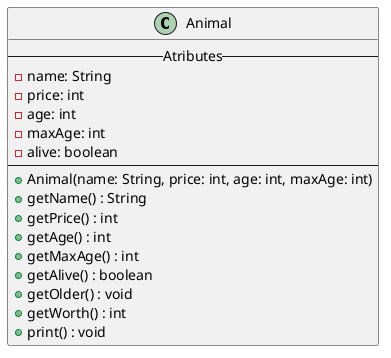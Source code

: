 @startuml MyDiagramName
class Animal {
    -- Atributes --
    - name: String
    - price: int
    - age: int
    - maxAge: int
    - alive: boolean
    ----
    + Animal(name: String, price: int, age: int, maxAge: int)
    + getName() : String
    + getPrice() : int
    + getAge() : int
    + getMaxAge() : int
    + getAlive() : boolean
    + getOlder() : void
    + getWorth() : int
    + print() : void
}
@enduml
